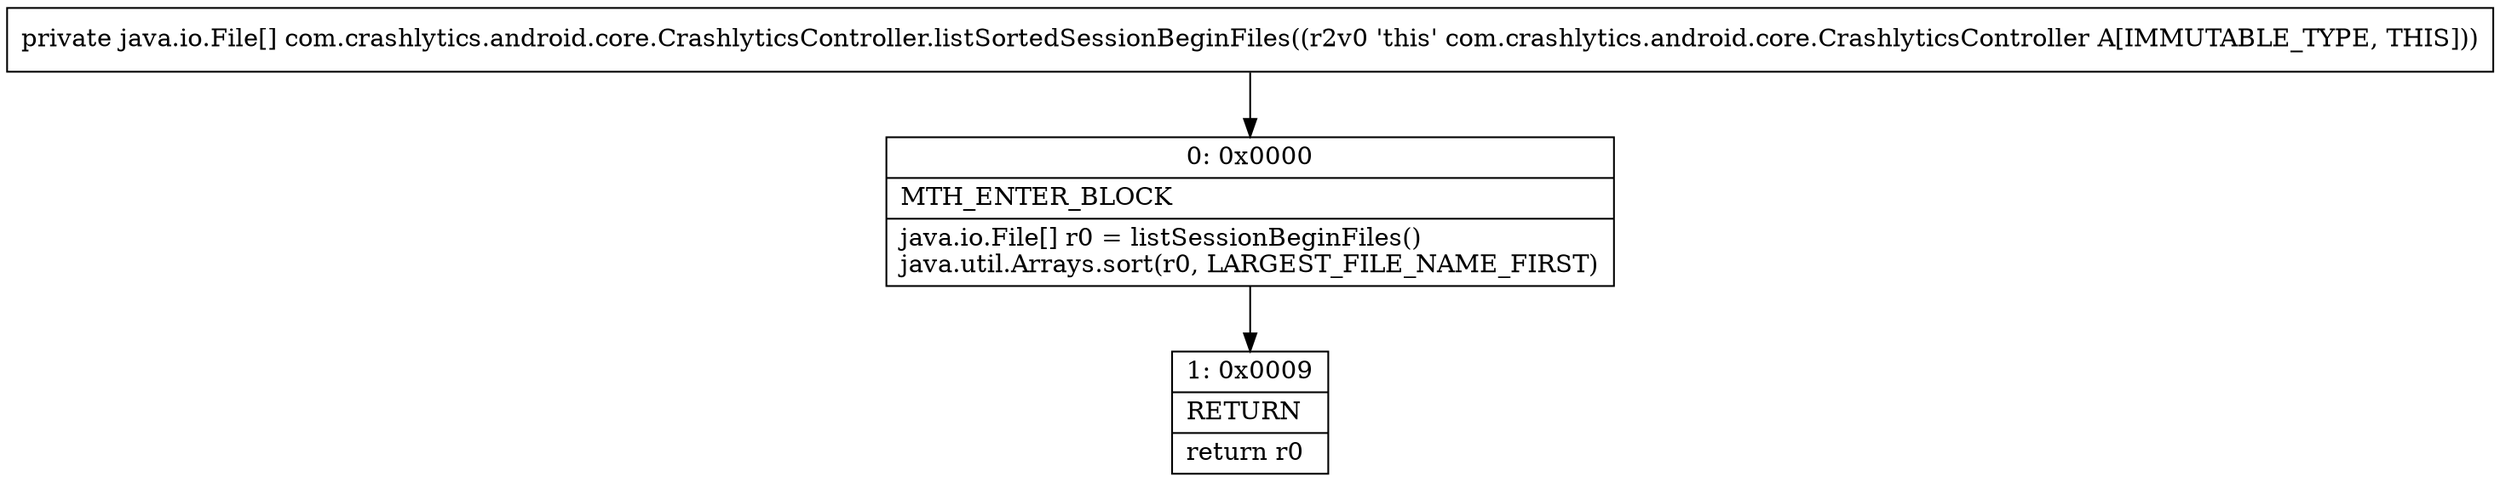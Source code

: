 digraph "CFG forcom.crashlytics.android.core.CrashlyticsController.listSortedSessionBeginFiles()[Ljava\/io\/File;" {
Node_0 [shape=record,label="{0\:\ 0x0000|MTH_ENTER_BLOCK\l|java.io.File[] r0 = listSessionBeginFiles()\ljava.util.Arrays.sort(r0, LARGEST_FILE_NAME_FIRST)\l}"];
Node_1 [shape=record,label="{1\:\ 0x0009|RETURN\l|return r0\l}"];
MethodNode[shape=record,label="{private java.io.File[] com.crashlytics.android.core.CrashlyticsController.listSortedSessionBeginFiles((r2v0 'this' com.crashlytics.android.core.CrashlyticsController A[IMMUTABLE_TYPE, THIS])) }"];
MethodNode -> Node_0;
Node_0 -> Node_1;
}

